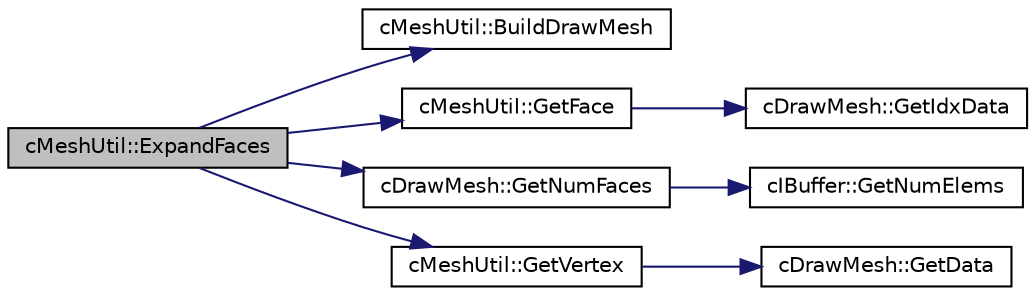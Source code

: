 digraph "cMeshUtil::ExpandFaces"
{
 // LATEX_PDF_SIZE
  edge [fontname="Helvetica",fontsize="10",labelfontname="Helvetica",labelfontsize="10"];
  node [fontname="Helvetica",fontsize="10",shape=record];
  rankdir="LR";
  Node1 [label="cMeshUtil::ExpandFaces",height=0.2,width=0.4,color="black", fillcolor="grey75", style="filled", fontcolor="black",tooltip=" "];
  Node1 -> Node2 [color="midnightblue",fontsize="10",style="solid",fontname="Helvetica"];
  Node2 [label="cMeshUtil::BuildDrawMesh",height=0.2,width=0.4,color="black", fillcolor="white", style="filled",URL="$classc_mesh_util.html#a99c580def2bd11bea53600a2467f5c91",tooltip=" "];
  Node1 -> Node3 [color="midnightblue",fontsize="10",style="solid",fontname="Helvetica"];
  Node3 [label="cMeshUtil::GetFace",height=0.2,width=0.4,color="black", fillcolor="white", style="filled",URL="$classc_mesh_util.html#ae15579b7785c34decce12773cc7ce02b",tooltip=" "];
  Node3 -> Node4 [color="midnightblue",fontsize="10",style="solid",fontname="Helvetica"];
  Node4 [label="cDrawMesh::GetIdxData",height=0.2,width=0.4,color="black", fillcolor="white", style="filled",URL="$classc_draw_mesh.html#acf1a8b320f722dea3338ec23ca346ec9",tooltip=" "];
  Node1 -> Node5 [color="midnightblue",fontsize="10",style="solid",fontname="Helvetica"];
  Node5 [label="cDrawMesh::GetNumFaces",height=0.2,width=0.4,color="black", fillcolor="white", style="filled",URL="$classc_draw_mesh.html#ae49a97a20fffaad5e82ae0dd2c17ec61",tooltip=" "];
  Node5 -> Node6 [color="midnightblue",fontsize="10",style="solid",fontname="Helvetica"];
  Node6 [label="cIBuffer::GetNumElems",height=0.2,width=0.4,color="black", fillcolor="white", style="filled",URL="$classc_i_buffer.html#a1fbbd4b9e8ecf08bb5b2d24cd09a9ef3",tooltip=" "];
  Node1 -> Node7 [color="midnightblue",fontsize="10",style="solid",fontname="Helvetica"];
  Node7 [label="cMeshUtil::GetVertex",height=0.2,width=0.4,color="black", fillcolor="white", style="filled",URL="$classc_mesh_util.html#a6450c850fd45f7b4a39f249f0bf493cf",tooltip=" "];
  Node7 -> Node8 [color="midnightblue",fontsize="10",style="solid",fontname="Helvetica"];
  Node8 [label="cDrawMesh::GetData",height=0.2,width=0.4,color="black", fillcolor="white", style="filled",URL="$classc_draw_mesh.html#abe40720923c564a7ad20b13b161499eb",tooltip=" "];
}
